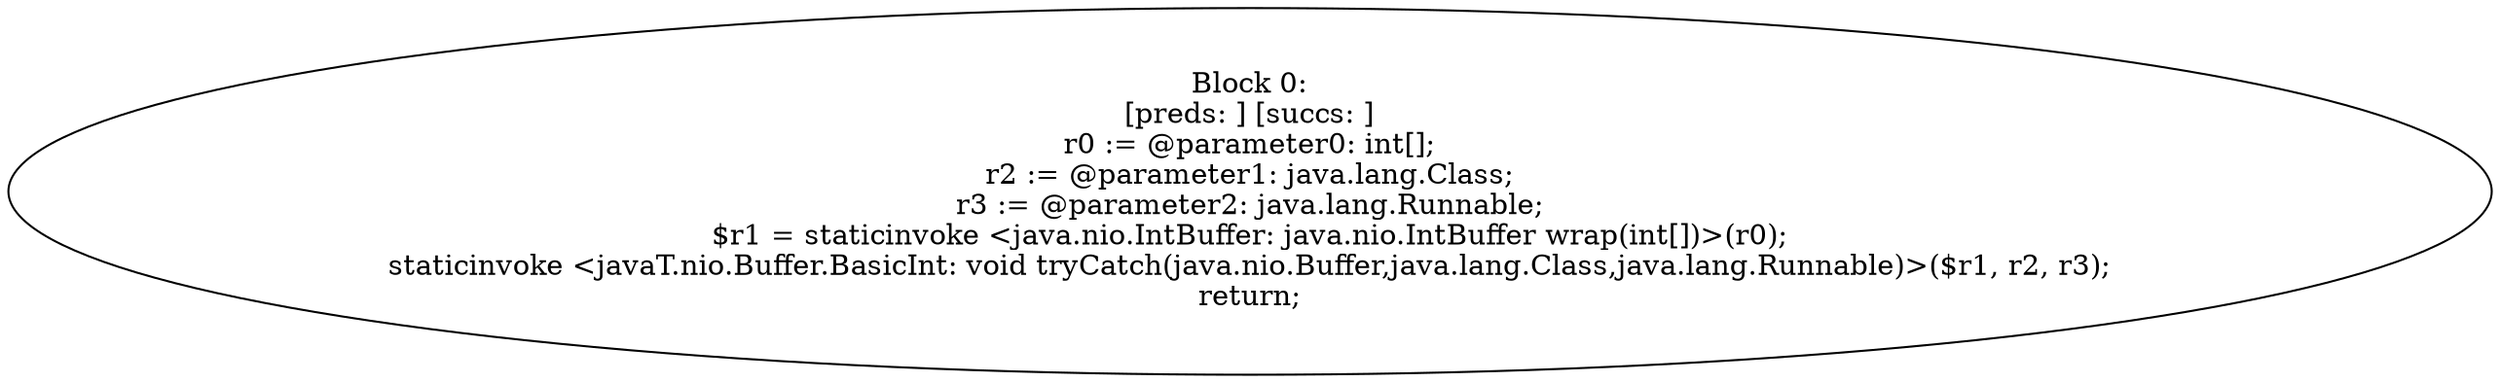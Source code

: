 digraph "unitGraph" {
    "Block 0:
[preds: ] [succs: ]
r0 := @parameter0: int[];
r2 := @parameter1: java.lang.Class;
r3 := @parameter2: java.lang.Runnable;
$r1 = staticinvoke <java.nio.IntBuffer: java.nio.IntBuffer wrap(int[])>(r0);
staticinvoke <javaT.nio.Buffer.BasicInt: void tryCatch(java.nio.Buffer,java.lang.Class,java.lang.Runnable)>($r1, r2, r3);
return;
"
}
